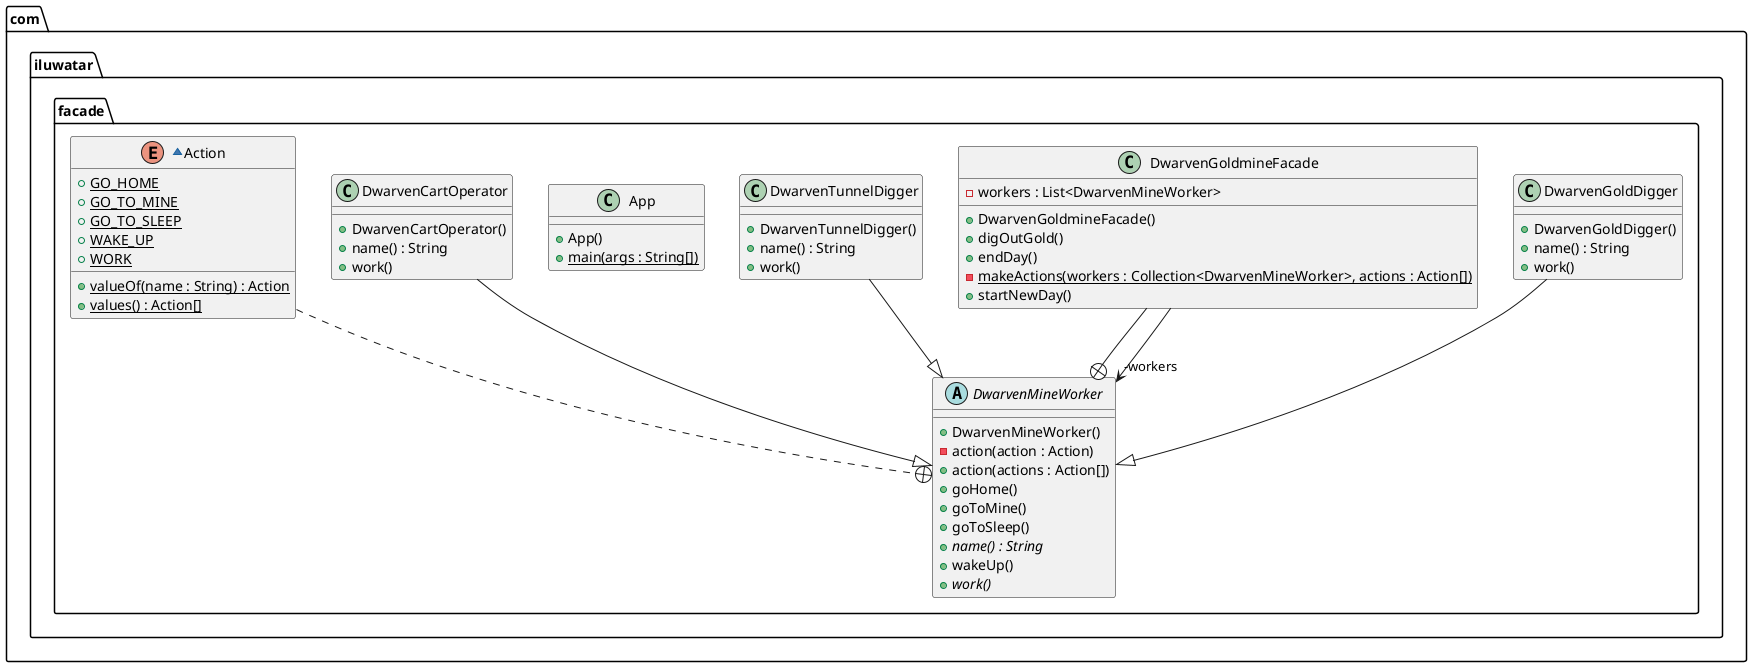 @startuml
package com.iluwatar.facade {
  class DwarvenGoldDigger {
    + DwarvenGoldDigger()
    + name() : String
    + work()
  }
  class DwarvenGoldmineFacade {
    - workers : List<DwarvenMineWorker>
    + DwarvenGoldmineFacade()
    + digOutGold()
    + endDay()
    - makeActions(workers : Collection<DwarvenMineWorker>, actions : Action[]) {static}
    + startNewDay()
  }
  class DwarvenTunnelDigger {
    + DwarvenTunnelDigger()
    + name() : String
    + work()
  }
  abstract class DwarvenMineWorker {
    + DwarvenMineWorker()
    - action(action : Action)
    + action(actions : Action[])
    + goHome()
    + goToMine()
    + goToSleep()
    + name() : String {abstract}
    + wakeUp()
    + work() {abstract}
  }
  class App {
    + App()
    + main(args : String[]) {static}
  }
  class DwarvenCartOperator {
    + DwarvenCartOperator()
    + name() : String
    + work()
  }
  ~enum Action {
    + GO_HOME {static}
    + GO_TO_MINE {static}
    + GO_TO_SLEEP {static}
    + WAKE_UP {static}
    + WORK {static}
    + valueOf(name : String) : Action {static}
    + values() : Action[] {static}
  }
}
DwarvenGoldmineFacade --+ DwarvenMineWorker
DwarvenGoldmineFacade -->  "-workers" DwarvenMineWorker
Action ..+ DwarvenMineWorker
DwarvenGoldDigger --|> DwarvenMineWorker 
DwarvenTunnelDigger --|> DwarvenMineWorker 
DwarvenCartOperator --|> DwarvenMineWorker 
@enduml